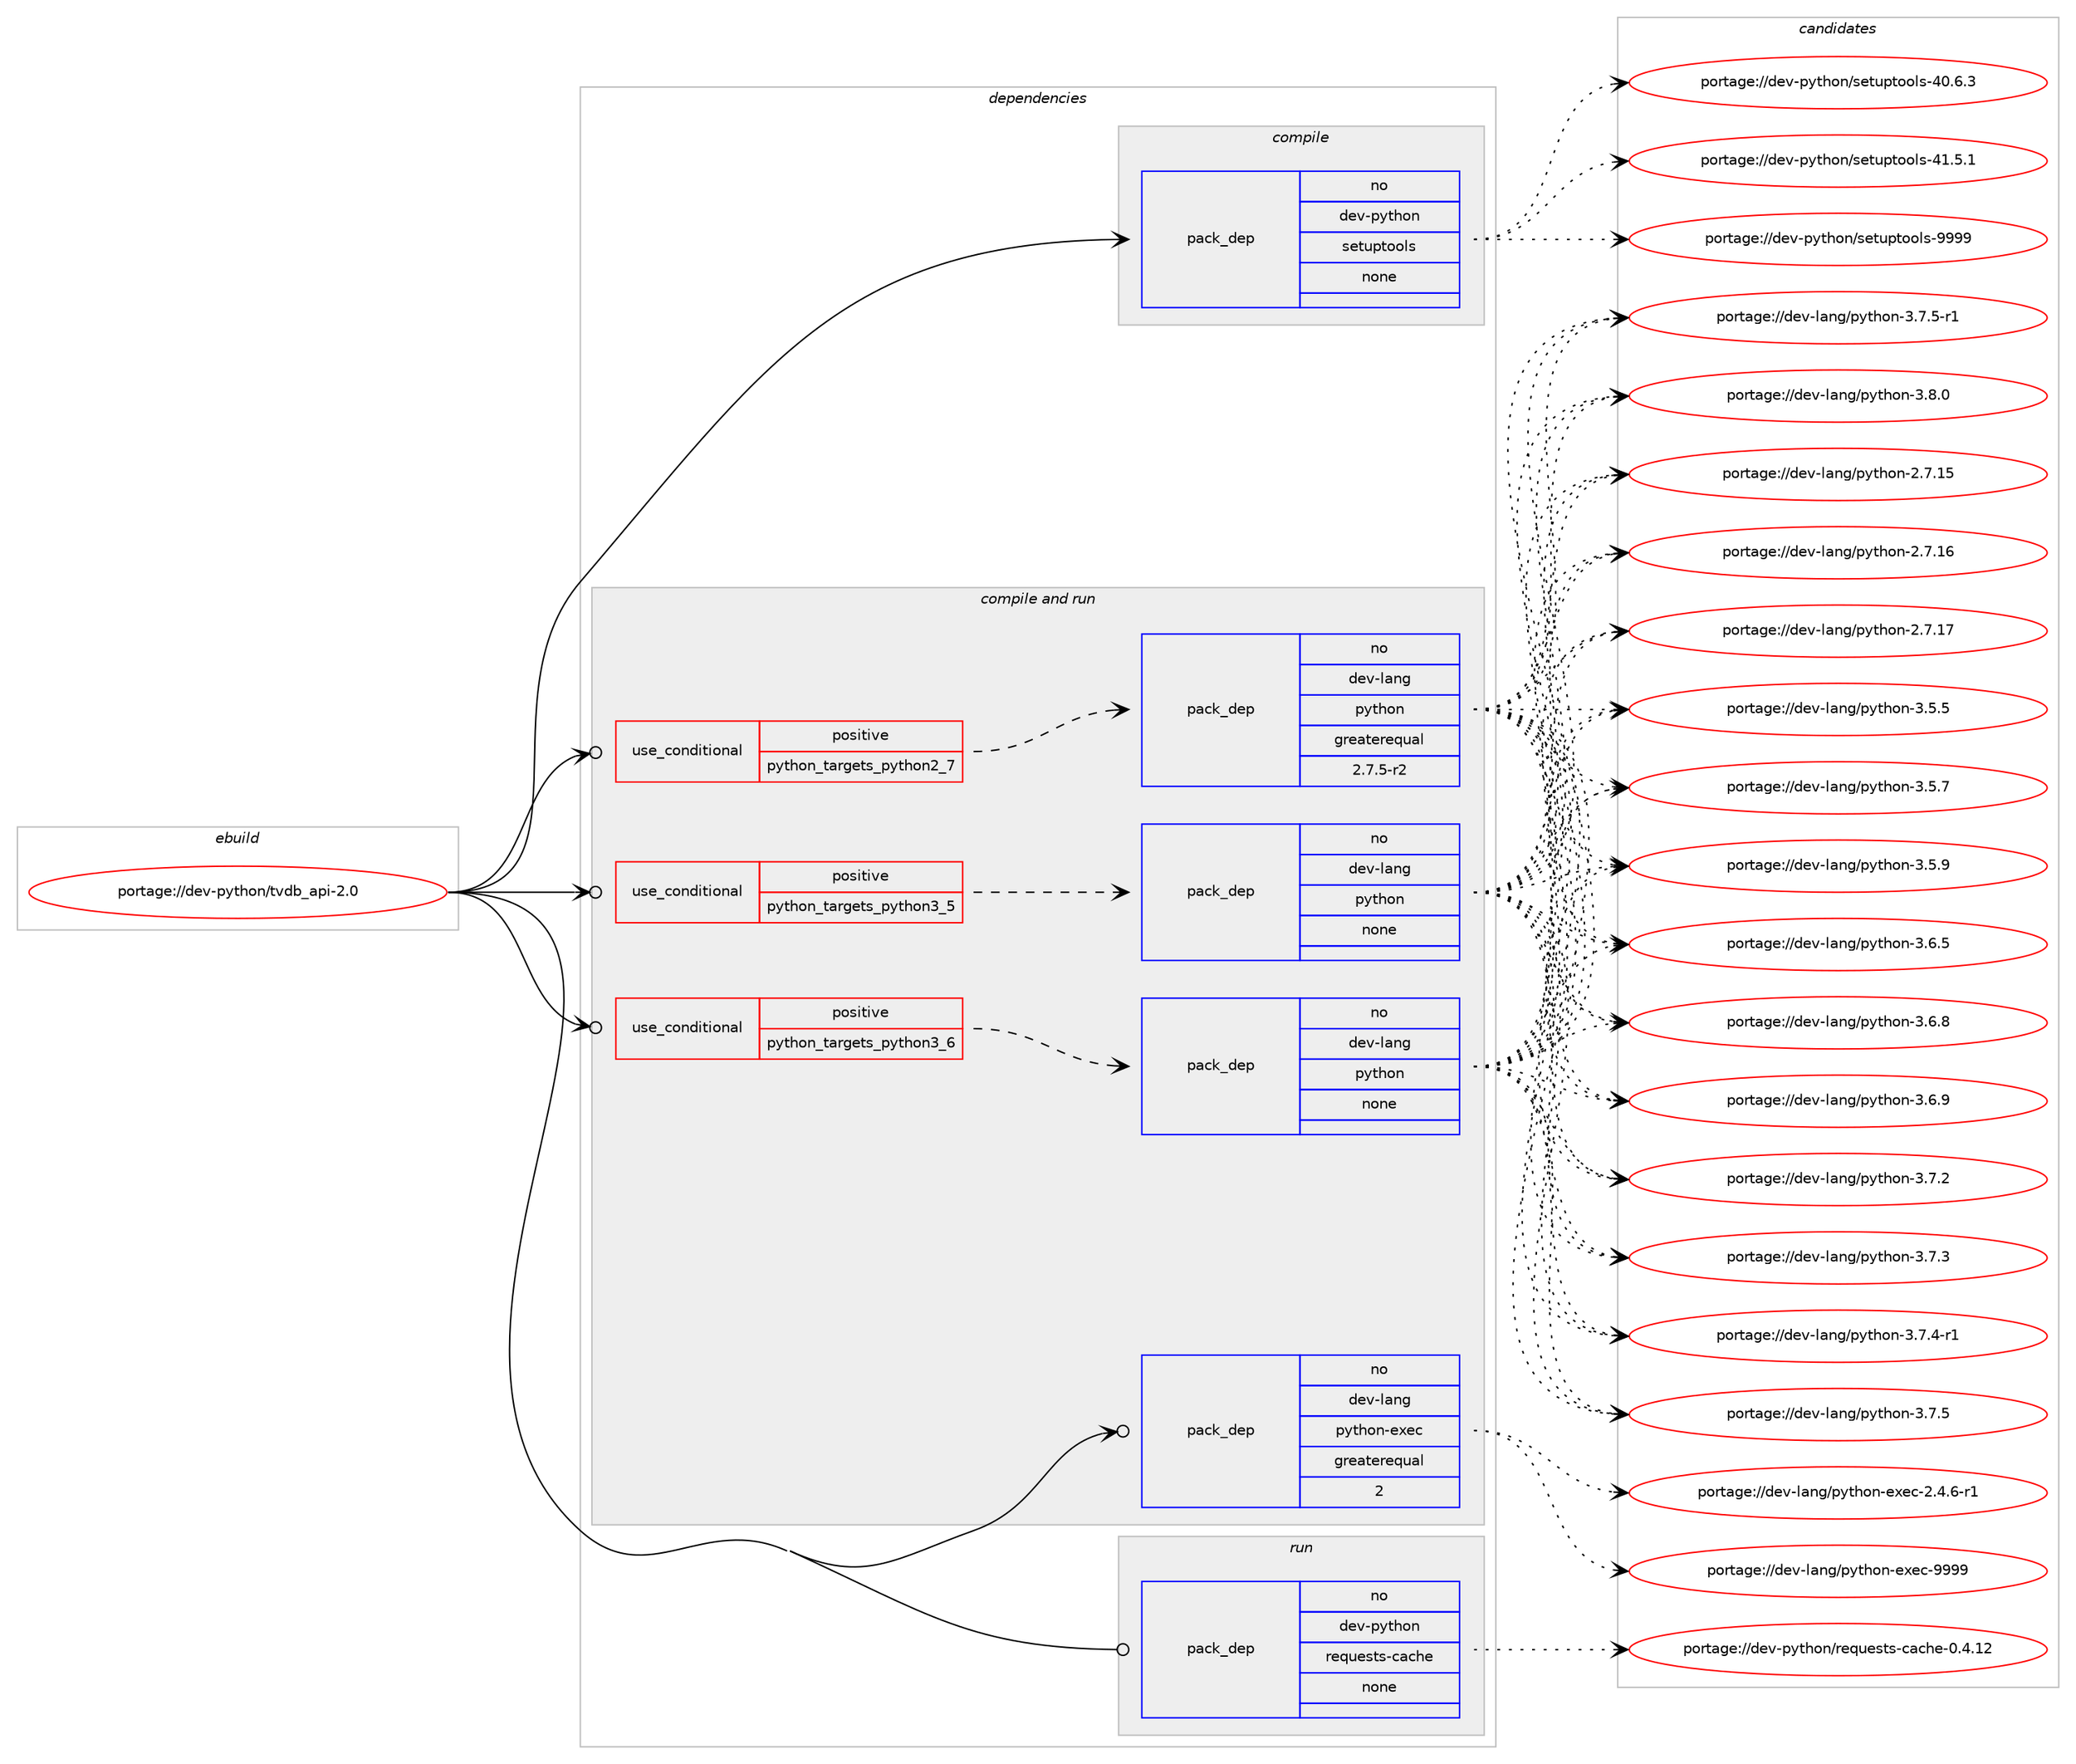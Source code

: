 digraph prolog {

# *************
# Graph options
# *************

newrank=true;
concentrate=true;
compound=true;
graph [rankdir=LR,fontname=Helvetica,fontsize=10,ranksep=1.5];#, ranksep=2.5, nodesep=0.2];
edge  [arrowhead=vee];
node  [fontname=Helvetica,fontsize=10];

# **********
# The ebuild
# **********

subgraph cluster_leftcol {
color=gray;
rank=same;
label=<<i>ebuild</i>>;
id [label="portage://dev-python/tvdb_api-2.0", color=red, width=4, href="../dev-python/tvdb_api-2.0.svg"];
}

# ****************
# The dependencies
# ****************

subgraph cluster_midcol {
color=gray;
label=<<i>dependencies</i>>;
subgraph cluster_compile {
fillcolor="#eeeeee";
style=filled;
label=<<i>compile</i>>;
subgraph pack133099 {
dependency176515 [label=<<TABLE BORDER="0" CELLBORDER="1" CELLSPACING="0" CELLPADDING="4" WIDTH="220"><TR><TD ROWSPAN="6" CELLPADDING="30">pack_dep</TD></TR><TR><TD WIDTH="110">no</TD></TR><TR><TD>dev-python</TD></TR><TR><TD>setuptools</TD></TR><TR><TD>none</TD></TR><TR><TD></TD></TR></TABLE>>, shape=none, color=blue];
}
id:e -> dependency176515:w [weight=20,style="solid",arrowhead="vee"];
}
subgraph cluster_compileandrun {
fillcolor="#eeeeee";
style=filled;
label=<<i>compile and run</i>>;
subgraph cond40012 {
dependency176516 [label=<<TABLE BORDER="0" CELLBORDER="1" CELLSPACING="0" CELLPADDING="4"><TR><TD ROWSPAN="3" CELLPADDING="10">use_conditional</TD></TR><TR><TD>positive</TD></TR><TR><TD>python_targets_python2_7</TD></TR></TABLE>>, shape=none, color=red];
subgraph pack133100 {
dependency176517 [label=<<TABLE BORDER="0" CELLBORDER="1" CELLSPACING="0" CELLPADDING="4" WIDTH="220"><TR><TD ROWSPAN="6" CELLPADDING="30">pack_dep</TD></TR><TR><TD WIDTH="110">no</TD></TR><TR><TD>dev-lang</TD></TR><TR><TD>python</TD></TR><TR><TD>greaterequal</TD></TR><TR><TD>2.7.5-r2</TD></TR></TABLE>>, shape=none, color=blue];
}
dependency176516:e -> dependency176517:w [weight=20,style="dashed",arrowhead="vee"];
}
id:e -> dependency176516:w [weight=20,style="solid",arrowhead="odotvee"];
subgraph cond40013 {
dependency176518 [label=<<TABLE BORDER="0" CELLBORDER="1" CELLSPACING="0" CELLPADDING="4"><TR><TD ROWSPAN="3" CELLPADDING="10">use_conditional</TD></TR><TR><TD>positive</TD></TR><TR><TD>python_targets_python3_5</TD></TR></TABLE>>, shape=none, color=red];
subgraph pack133101 {
dependency176519 [label=<<TABLE BORDER="0" CELLBORDER="1" CELLSPACING="0" CELLPADDING="4" WIDTH="220"><TR><TD ROWSPAN="6" CELLPADDING="30">pack_dep</TD></TR><TR><TD WIDTH="110">no</TD></TR><TR><TD>dev-lang</TD></TR><TR><TD>python</TD></TR><TR><TD>none</TD></TR><TR><TD></TD></TR></TABLE>>, shape=none, color=blue];
}
dependency176518:e -> dependency176519:w [weight=20,style="dashed",arrowhead="vee"];
}
id:e -> dependency176518:w [weight=20,style="solid",arrowhead="odotvee"];
subgraph cond40014 {
dependency176520 [label=<<TABLE BORDER="0" CELLBORDER="1" CELLSPACING="0" CELLPADDING="4"><TR><TD ROWSPAN="3" CELLPADDING="10">use_conditional</TD></TR><TR><TD>positive</TD></TR><TR><TD>python_targets_python3_6</TD></TR></TABLE>>, shape=none, color=red];
subgraph pack133102 {
dependency176521 [label=<<TABLE BORDER="0" CELLBORDER="1" CELLSPACING="0" CELLPADDING="4" WIDTH="220"><TR><TD ROWSPAN="6" CELLPADDING="30">pack_dep</TD></TR><TR><TD WIDTH="110">no</TD></TR><TR><TD>dev-lang</TD></TR><TR><TD>python</TD></TR><TR><TD>none</TD></TR><TR><TD></TD></TR></TABLE>>, shape=none, color=blue];
}
dependency176520:e -> dependency176521:w [weight=20,style="dashed",arrowhead="vee"];
}
id:e -> dependency176520:w [weight=20,style="solid",arrowhead="odotvee"];
subgraph pack133103 {
dependency176522 [label=<<TABLE BORDER="0" CELLBORDER="1" CELLSPACING="0" CELLPADDING="4" WIDTH="220"><TR><TD ROWSPAN="6" CELLPADDING="30">pack_dep</TD></TR><TR><TD WIDTH="110">no</TD></TR><TR><TD>dev-lang</TD></TR><TR><TD>python-exec</TD></TR><TR><TD>greaterequal</TD></TR><TR><TD>2</TD></TR></TABLE>>, shape=none, color=blue];
}
id:e -> dependency176522:w [weight=20,style="solid",arrowhead="odotvee"];
}
subgraph cluster_run {
fillcolor="#eeeeee";
style=filled;
label=<<i>run</i>>;
subgraph pack133104 {
dependency176523 [label=<<TABLE BORDER="0" CELLBORDER="1" CELLSPACING="0" CELLPADDING="4" WIDTH="220"><TR><TD ROWSPAN="6" CELLPADDING="30">pack_dep</TD></TR><TR><TD WIDTH="110">no</TD></TR><TR><TD>dev-python</TD></TR><TR><TD>requests-cache</TD></TR><TR><TD>none</TD></TR><TR><TD></TD></TR></TABLE>>, shape=none, color=blue];
}
id:e -> dependency176523:w [weight=20,style="solid",arrowhead="odot"];
}
}

# **************
# The candidates
# **************

subgraph cluster_choices {
rank=same;
color=gray;
label=<<i>candidates</i>>;

subgraph choice133099 {
color=black;
nodesep=1;
choiceportage100101118451121211161041111104711510111611711211611111110811545524846544651 [label="portage://dev-python/setuptools-40.6.3", color=red, width=4,href="../dev-python/setuptools-40.6.3.svg"];
choiceportage100101118451121211161041111104711510111611711211611111110811545524946534649 [label="portage://dev-python/setuptools-41.5.1", color=red, width=4,href="../dev-python/setuptools-41.5.1.svg"];
choiceportage10010111845112121116104111110471151011161171121161111111081154557575757 [label="portage://dev-python/setuptools-9999", color=red, width=4,href="../dev-python/setuptools-9999.svg"];
dependency176515:e -> choiceportage100101118451121211161041111104711510111611711211611111110811545524846544651:w [style=dotted,weight="100"];
dependency176515:e -> choiceportage100101118451121211161041111104711510111611711211611111110811545524946534649:w [style=dotted,weight="100"];
dependency176515:e -> choiceportage10010111845112121116104111110471151011161171121161111111081154557575757:w [style=dotted,weight="100"];
}
subgraph choice133100 {
color=black;
nodesep=1;
choiceportage10010111845108971101034711212111610411111045504655464953 [label="portage://dev-lang/python-2.7.15", color=red, width=4,href="../dev-lang/python-2.7.15.svg"];
choiceportage10010111845108971101034711212111610411111045504655464954 [label="portage://dev-lang/python-2.7.16", color=red, width=4,href="../dev-lang/python-2.7.16.svg"];
choiceportage10010111845108971101034711212111610411111045504655464955 [label="portage://dev-lang/python-2.7.17", color=red, width=4,href="../dev-lang/python-2.7.17.svg"];
choiceportage100101118451089711010347112121116104111110455146534653 [label="portage://dev-lang/python-3.5.5", color=red, width=4,href="../dev-lang/python-3.5.5.svg"];
choiceportage100101118451089711010347112121116104111110455146534655 [label="portage://dev-lang/python-3.5.7", color=red, width=4,href="../dev-lang/python-3.5.7.svg"];
choiceportage100101118451089711010347112121116104111110455146534657 [label="portage://dev-lang/python-3.5.9", color=red, width=4,href="../dev-lang/python-3.5.9.svg"];
choiceportage100101118451089711010347112121116104111110455146544653 [label="portage://dev-lang/python-3.6.5", color=red, width=4,href="../dev-lang/python-3.6.5.svg"];
choiceportage100101118451089711010347112121116104111110455146544656 [label="portage://dev-lang/python-3.6.8", color=red, width=4,href="../dev-lang/python-3.6.8.svg"];
choiceportage100101118451089711010347112121116104111110455146544657 [label="portage://dev-lang/python-3.6.9", color=red, width=4,href="../dev-lang/python-3.6.9.svg"];
choiceportage100101118451089711010347112121116104111110455146554650 [label="portage://dev-lang/python-3.7.2", color=red, width=4,href="../dev-lang/python-3.7.2.svg"];
choiceportage100101118451089711010347112121116104111110455146554651 [label="portage://dev-lang/python-3.7.3", color=red, width=4,href="../dev-lang/python-3.7.3.svg"];
choiceportage1001011184510897110103471121211161041111104551465546524511449 [label="portage://dev-lang/python-3.7.4-r1", color=red, width=4,href="../dev-lang/python-3.7.4-r1.svg"];
choiceportage100101118451089711010347112121116104111110455146554653 [label="portage://dev-lang/python-3.7.5", color=red, width=4,href="../dev-lang/python-3.7.5.svg"];
choiceportage1001011184510897110103471121211161041111104551465546534511449 [label="portage://dev-lang/python-3.7.5-r1", color=red, width=4,href="../dev-lang/python-3.7.5-r1.svg"];
choiceportage100101118451089711010347112121116104111110455146564648 [label="portage://dev-lang/python-3.8.0", color=red, width=4,href="../dev-lang/python-3.8.0.svg"];
dependency176517:e -> choiceportage10010111845108971101034711212111610411111045504655464953:w [style=dotted,weight="100"];
dependency176517:e -> choiceportage10010111845108971101034711212111610411111045504655464954:w [style=dotted,weight="100"];
dependency176517:e -> choiceportage10010111845108971101034711212111610411111045504655464955:w [style=dotted,weight="100"];
dependency176517:e -> choiceportage100101118451089711010347112121116104111110455146534653:w [style=dotted,weight="100"];
dependency176517:e -> choiceportage100101118451089711010347112121116104111110455146534655:w [style=dotted,weight="100"];
dependency176517:e -> choiceportage100101118451089711010347112121116104111110455146534657:w [style=dotted,weight="100"];
dependency176517:e -> choiceportage100101118451089711010347112121116104111110455146544653:w [style=dotted,weight="100"];
dependency176517:e -> choiceportage100101118451089711010347112121116104111110455146544656:w [style=dotted,weight="100"];
dependency176517:e -> choiceportage100101118451089711010347112121116104111110455146544657:w [style=dotted,weight="100"];
dependency176517:e -> choiceportage100101118451089711010347112121116104111110455146554650:w [style=dotted,weight="100"];
dependency176517:e -> choiceportage100101118451089711010347112121116104111110455146554651:w [style=dotted,weight="100"];
dependency176517:e -> choiceportage1001011184510897110103471121211161041111104551465546524511449:w [style=dotted,weight="100"];
dependency176517:e -> choiceportage100101118451089711010347112121116104111110455146554653:w [style=dotted,weight="100"];
dependency176517:e -> choiceportage1001011184510897110103471121211161041111104551465546534511449:w [style=dotted,weight="100"];
dependency176517:e -> choiceportage100101118451089711010347112121116104111110455146564648:w [style=dotted,weight="100"];
}
subgraph choice133101 {
color=black;
nodesep=1;
choiceportage10010111845108971101034711212111610411111045504655464953 [label="portage://dev-lang/python-2.7.15", color=red, width=4,href="../dev-lang/python-2.7.15.svg"];
choiceportage10010111845108971101034711212111610411111045504655464954 [label="portage://dev-lang/python-2.7.16", color=red, width=4,href="../dev-lang/python-2.7.16.svg"];
choiceportage10010111845108971101034711212111610411111045504655464955 [label="portage://dev-lang/python-2.7.17", color=red, width=4,href="../dev-lang/python-2.7.17.svg"];
choiceportage100101118451089711010347112121116104111110455146534653 [label="portage://dev-lang/python-3.5.5", color=red, width=4,href="../dev-lang/python-3.5.5.svg"];
choiceportage100101118451089711010347112121116104111110455146534655 [label="portage://dev-lang/python-3.5.7", color=red, width=4,href="../dev-lang/python-3.5.7.svg"];
choiceportage100101118451089711010347112121116104111110455146534657 [label="portage://dev-lang/python-3.5.9", color=red, width=4,href="../dev-lang/python-3.5.9.svg"];
choiceportage100101118451089711010347112121116104111110455146544653 [label="portage://dev-lang/python-3.6.5", color=red, width=4,href="../dev-lang/python-3.6.5.svg"];
choiceportage100101118451089711010347112121116104111110455146544656 [label="portage://dev-lang/python-3.6.8", color=red, width=4,href="../dev-lang/python-3.6.8.svg"];
choiceportage100101118451089711010347112121116104111110455146544657 [label="portage://dev-lang/python-3.6.9", color=red, width=4,href="../dev-lang/python-3.6.9.svg"];
choiceportage100101118451089711010347112121116104111110455146554650 [label="portage://dev-lang/python-3.7.2", color=red, width=4,href="../dev-lang/python-3.7.2.svg"];
choiceportage100101118451089711010347112121116104111110455146554651 [label="portage://dev-lang/python-3.7.3", color=red, width=4,href="../dev-lang/python-3.7.3.svg"];
choiceportage1001011184510897110103471121211161041111104551465546524511449 [label="portage://dev-lang/python-3.7.4-r1", color=red, width=4,href="../dev-lang/python-3.7.4-r1.svg"];
choiceportage100101118451089711010347112121116104111110455146554653 [label="portage://dev-lang/python-3.7.5", color=red, width=4,href="../dev-lang/python-3.7.5.svg"];
choiceportage1001011184510897110103471121211161041111104551465546534511449 [label="portage://dev-lang/python-3.7.5-r1", color=red, width=4,href="../dev-lang/python-3.7.5-r1.svg"];
choiceportage100101118451089711010347112121116104111110455146564648 [label="portage://dev-lang/python-3.8.0", color=red, width=4,href="../dev-lang/python-3.8.0.svg"];
dependency176519:e -> choiceportage10010111845108971101034711212111610411111045504655464953:w [style=dotted,weight="100"];
dependency176519:e -> choiceportage10010111845108971101034711212111610411111045504655464954:w [style=dotted,weight="100"];
dependency176519:e -> choiceportage10010111845108971101034711212111610411111045504655464955:w [style=dotted,weight="100"];
dependency176519:e -> choiceportage100101118451089711010347112121116104111110455146534653:w [style=dotted,weight="100"];
dependency176519:e -> choiceportage100101118451089711010347112121116104111110455146534655:w [style=dotted,weight="100"];
dependency176519:e -> choiceportage100101118451089711010347112121116104111110455146534657:w [style=dotted,weight="100"];
dependency176519:e -> choiceportage100101118451089711010347112121116104111110455146544653:w [style=dotted,weight="100"];
dependency176519:e -> choiceportage100101118451089711010347112121116104111110455146544656:w [style=dotted,weight="100"];
dependency176519:e -> choiceportage100101118451089711010347112121116104111110455146544657:w [style=dotted,weight="100"];
dependency176519:e -> choiceportage100101118451089711010347112121116104111110455146554650:w [style=dotted,weight="100"];
dependency176519:e -> choiceportage100101118451089711010347112121116104111110455146554651:w [style=dotted,weight="100"];
dependency176519:e -> choiceportage1001011184510897110103471121211161041111104551465546524511449:w [style=dotted,weight="100"];
dependency176519:e -> choiceportage100101118451089711010347112121116104111110455146554653:w [style=dotted,weight="100"];
dependency176519:e -> choiceportage1001011184510897110103471121211161041111104551465546534511449:w [style=dotted,weight="100"];
dependency176519:e -> choiceportage100101118451089711010347112121116104111110455146564648:w [style=dotted,weight="100"];
}
subgraph choice133102 {
color=black;
nodesep=1;
choiceportage10010111845108971101034711212111610411111045504655464953 [label="portage://dev-lang/python-2.7.15", color=red, width=4,href="../dev-lang/python-2.7.15.svg"];
choiceportage10010111845108971101034711212111610411111045504655464954 [label="portage://dev-lang/python-2.7.16", color=red, width=4,href="../dev-lang/python-2.7.16.svg"];
choiceportage10010111845108971101034711212111610411111045504655464955 [label="portage://dev-lang/python-2.7.17", color=red, width=4,href="../dev-lang/python-2.7.17.svg"];
choiceportage100101118451089711010347112121116104111110455146534653 [label="portage://dev-lang/python-3.5.5", color=red, width=4,href="../dev-lang/python-3.5.5.svg"];
choiceportage100101118451089711010347112121116104111110455146534655 [label="portage://dev-lang/python-3.5.7", color=red, width=4,href="../dev-lang/python-3.5.7.svg"];
choiceportage100101118451089711010347112121116104111110455146534657 [label="portage://dev-lang/python-3.5.9", color=red, width=4,href="../dev-lang/python-3.5.9.svg"];
choiceportage100101118451089711010347112121116104111110455146544653 [label="portage://dev-lang/python-3.6.5", color=red, width=4,href="../dev-lang/python-3.6.5.svg"];
choiceportage100101118451089711010347112121116104111110455146544656 [label="portage://dev-lang/python-3.6.8", color=red, width=4,href="../dev-lang/python-3.6.8.svg"];
choiceportage100101118451089711010347112121116104111110455146544657 [label="portage://dev-lang/python-3.6.9", color=red, width=4,href="../dev-lang/python-3.6.9.svg"];
choiceportage100101118451089711010347112121116104111110455146554650 [label="portage://dev-lang/python-3.7.2", color=red, width=4,href="../dev-lang/python-3.7.2.svg"];
choiceportage100101118451089711010347112121116104111110455146554651 [label="portage://dev-lang/python-3.7.3", color=red, width=4,href="../dev-lang/python-3.7.3.svg"];
choiceportage1001011184510897110103471121211161041111104551465546524511449 [label="portage://dev-lang/python-3.7.4-r1", color=red, width=4,href="../dev-lang/python-3.7.4-r1.svg"];
choiceportage100101118451089711010347112121116104111110455146554653 [label="portage://dev-lang/python-3.7.5", color=red, width=4,href="../dev-lang/python-3.7.5.svg"];
choiceportage1001011184510897110103471121211161041111104551465546534511449 [label="portage://dev-lang/python-3.7.5-r1", color=red, width=4,href="../dev-lang/python-3.7.5-r1.svg"];
choiceportage100101118451089711010347112121116104111110455146564648 [label="portage://dev-lang/python-3.8.0", color=red, width=4,href="../dev-lang/python-3.8.0.svg"];
dependency176521:e -> choiceportage10010111845108971101034711212111610411111045504655464953:w [style=dotted,weight="100"];
dependency176521:e -> choiceportage10010111845108971101034711212111610411111045504655464954:w [style=dotted,weight="100"];
dependency176521:e -> choiceportage10010111845108971101034711212111610411111045504655464955:w [style=dotted,weight="100"];
dependency176521:e -> choiceportage100101118451089711010347112121116104111110455146534653:w [style=dotted,weight="100"];
dependency176521:e -> choiceportage100101118451089711010347112121116104111110455146534655:w [style=dotted,weight="100"];
dependency176521:e -> choiceportage100101118451089711010347112121116104111110455146534657:w [style=dotted,weight="100"];
dependency176521:e -> choiceportage100101118451089711010347112121116104111110455146544653:w [style=dotted,weight="100"];
dependency176521:e -> choiceportage100101118451089711010347112121116104111110455146544656:w [style=dotted,weight="100"];
dependency176521:e -> choiceportage100101118451089711010347112121116104111110455146544657:w [style=dotted,weight="100"];
dependency176521:e -> choiceportage100101118451089711010347112121116104111110455146554650:w [style=dotted,weight="100"];
dependency176521:e -> choiceportage100101118451089711010347112121116104111110455146554651:w [style=dotted,weight="100"];
dependency176521:e -> choiceportage1001011184510897110103471121211161041111104551465546524511449:w [style=dotted,weight="100"];
dependency176521:e -> choiceportage100101118451089711010347112121116104111110455146554653:w [style=dotted,weight="100"];
dependency176521:e -> choiceportage1001011184510897110103471121211161041111104551465546534511449:w [style=dotted,weight="100"];
dependency176521:e -> choiceportage100101118451089711010347112121116104111110455146564648:w [style=dotted,weight="100"];
}
subgraph choice133103 {
color=black;
nodesep=1;
choiceportage10010111845108971101034711212111610411111045101120101994550465246544511449 [label="portage://dev-lang/python-exec-2.4.6-r1", color=red, width=4,href="../dev-lang/python-exec-2.4.6-r1.svg"];
choiceportage10010111845108971101034711212111610411111045101120101994557575757 [label="portage://dev-lang/python-exec-9999", color=red, width=4,href="../dev-lang/python-exec-9999.svg"];
dependency176522:e -> choiceportage10010111845108971101034711212111610411111045101120101994550465246544511449:w [style=dotted,weight="100"];
dependency176522:e -> choiceportage10010111845108971101034711212111610411111045101120101994557575757:w [style=dotted,weight="100"];
}
subgraph choice133104 {
color=black;
nodesep=1;
choiceportage10010111845112121116104111110471141011131171011151161154599979910410145484652464950 [label="portage://dev-python/requests-cache-0.4.12", color=red, width=4,href="../dev-python/requests-cache-0.4.12.svg"];
dependency176523:e -> choiceportage10010111845112121116104111110471141011131171011151161154599979910410145484652464950:w [style=dotted,weight="100"];
}
}

}
